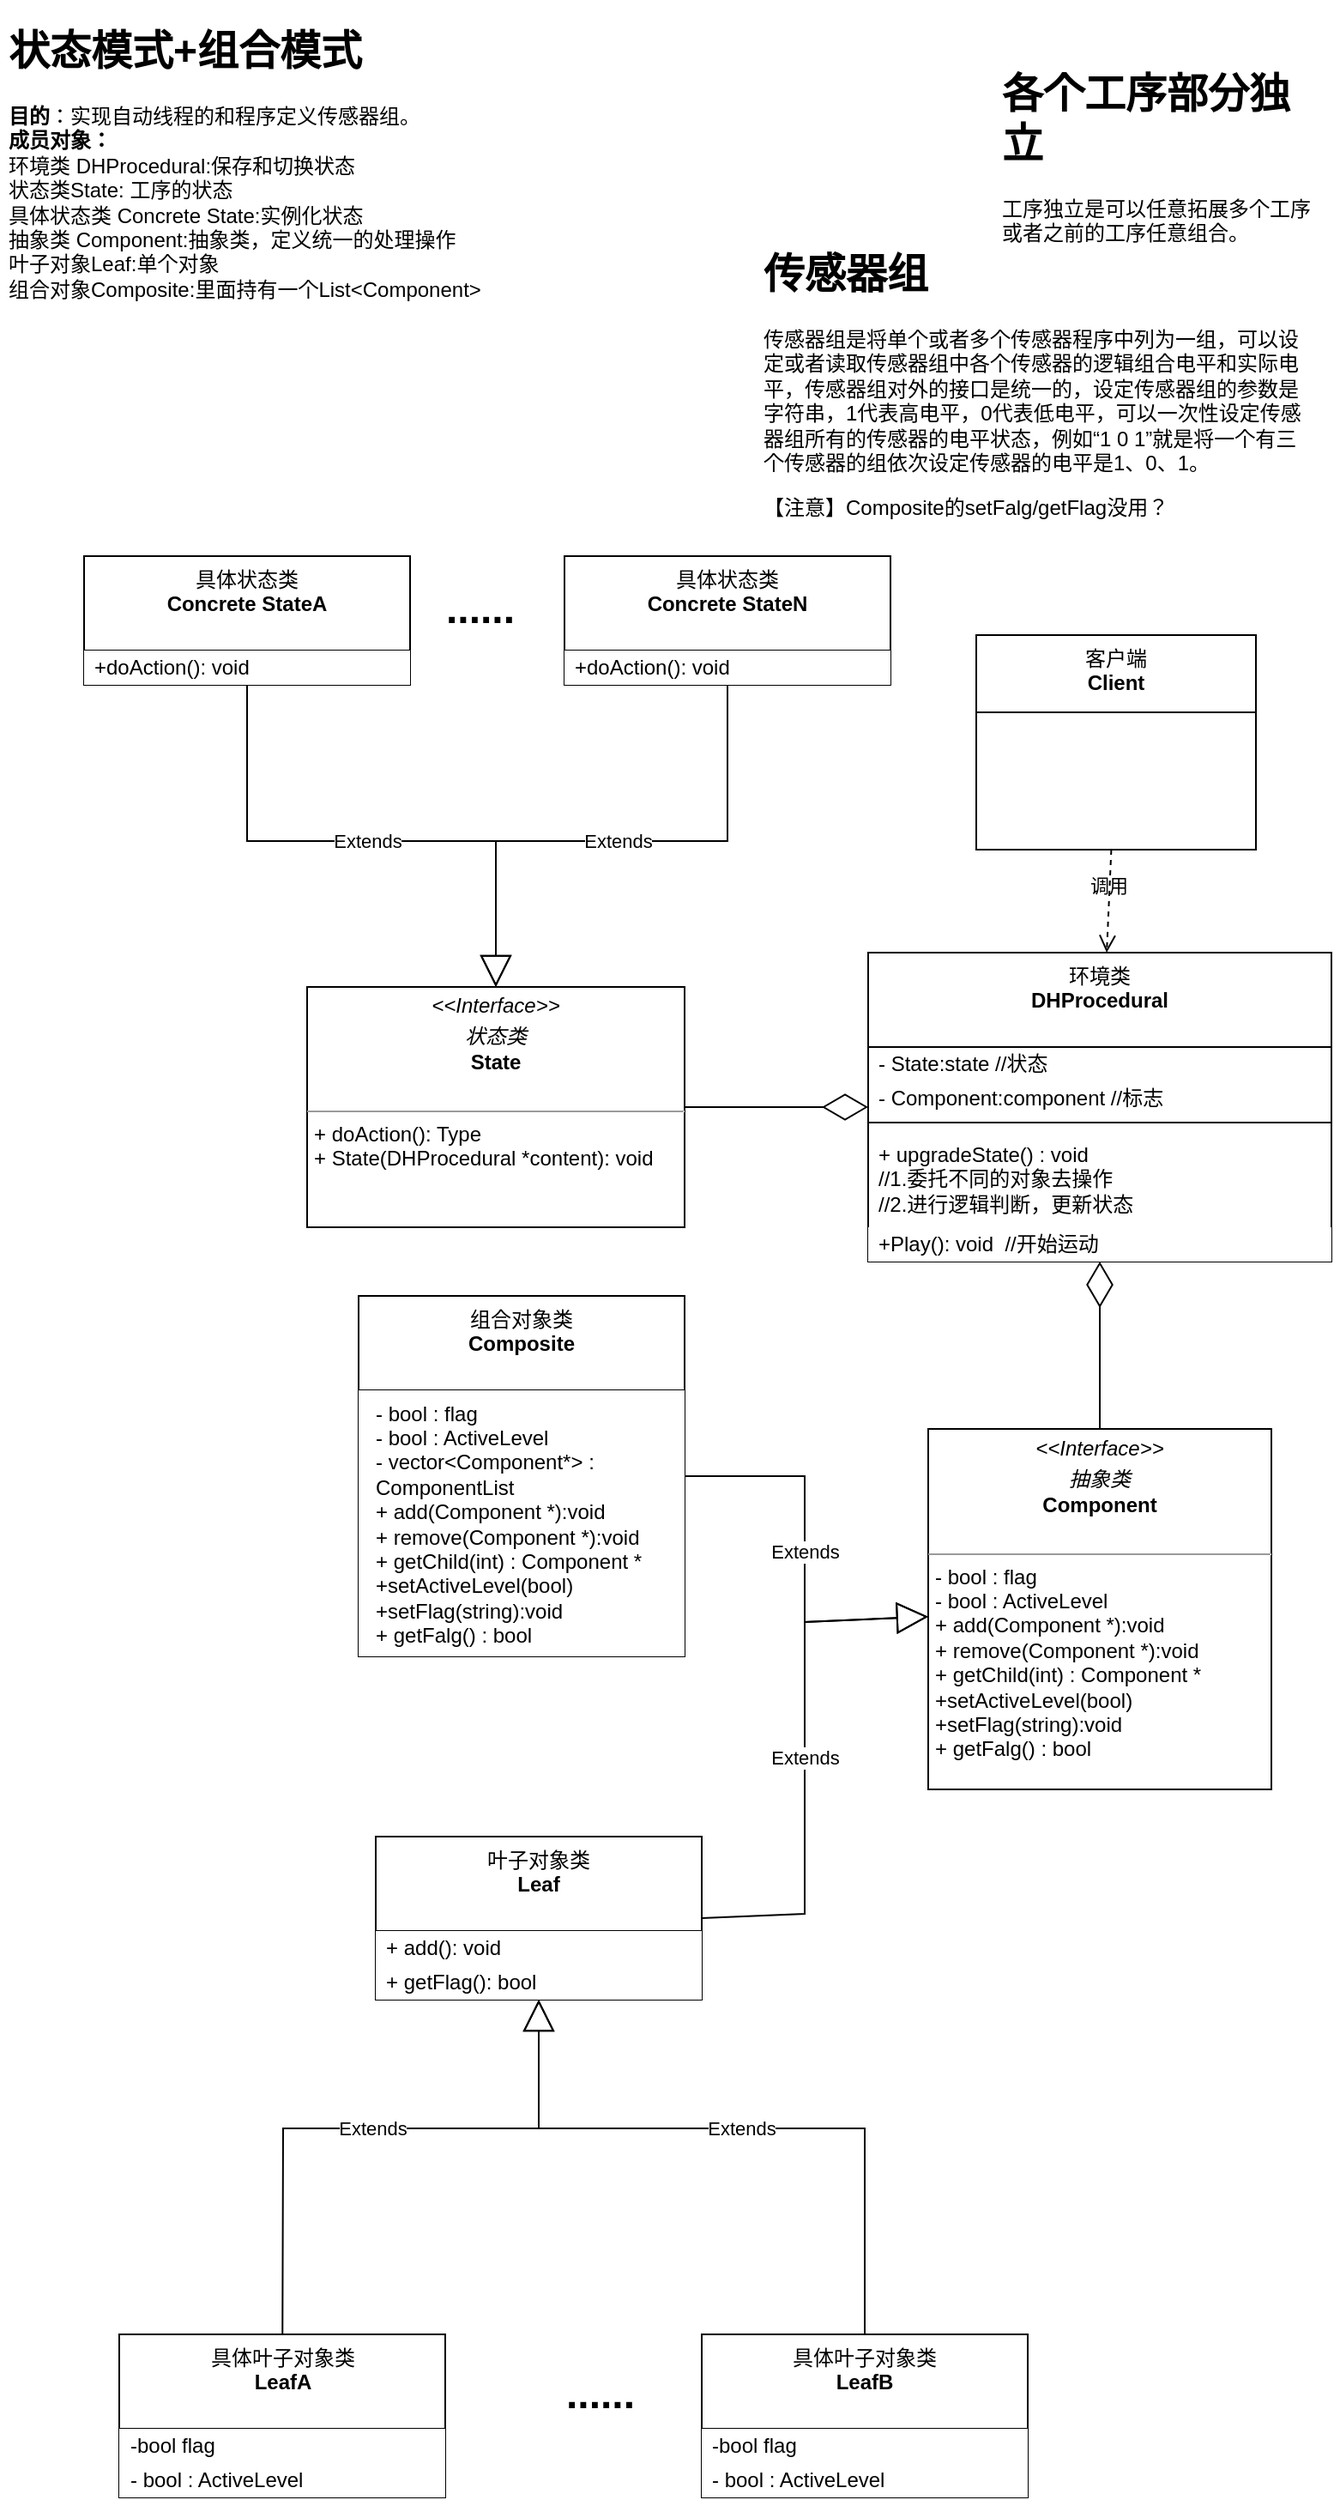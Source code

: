<mxfile version="21.3.3" type="github">
  <diagram id="C5RBs43oDa-KdzZeNtuy" name="Page-1">
    <mxGraphModel dx="1070" dy="994" grid="1" gridSize="10" guides="1" tooltips="1" connect="1" arrows="1" fold="1" page="1" pageScale="1" pageWidth="827" pageHeight="1169" math="0" shadow="0">
      <root>
        <mxCell id="WIyWlLk6GJQsqaUBKTNV-0" />
        <mxCell id="WIyWlLk6GJQsqaUBKTNV-1" parent="WIyWlLk6GJQsqaUBKTNV-0" />
        <mxCell id="ru7NdLou58xo1xpjUCot-0" value="&lt;h1&gt;状态模式+组合模式&lt;/h1&gt;&lt;div&gt;&lt;b&gt;目的&lt;/b&gt;：实现自动线程的和程序定义传感器组。&lt;/div&gt;&lt;div&gt;&lt;b&gt;成员对象：&lt;/b&gt;&lt;/div&gt;&lt;div&gt;环境类 DHProcedural:保存和切换状态&lt;/div&gt;&lt;div&gt;状态类State: 工序的状态&lt;/div&gt;&lt;div&gt;具体状态类 Concrete State:实例化状态&lt;/div&gt;&lt;div&gt;抽象类 Component:抽象类，定义统一的处理操作&lt;/div&gt;&lt;div&gt;叶子对象Leaf:单个对象&lt;/div&gt;&lt;div&gt;组合对象Composite:里面持有一个List&amp;lt;Component&amp;gt;&lt;/div&gt;" style="text;html=1;strokeColor=none;fillColor=none;spacing=5;spacingTop=-20;whiteSpace=wrap;overflow=hidden;rounded=0;" vertex="1" parent="WIyWlLk6GJQsqaUBKTNV-1">
          <mxGeometry x="41" y="40" width="329" height="170" as="geometry" />
        </mxCell>
        <mxCell id="ru7NdLou58xo1xpjUCot-1" value="&lt;h1&gt;各个工序部分独立&lt;br&gt;&lt;/h1&gt;&lt;p&gt;工序独立是可以任意拓展多个工序或者之前的工序任意组合。&lt;br&gt;&lt;/p&gt;" style="text;html=1;strokeColor=none;fillColor=none;spacing=5;spacingTop=-20;whiteSpace=wrap;overflow=hidden;rounded=0;" vertex="1" parent="WIyWlLk6GJQsqaUBKTNV-1">
          <mxGeometry x="620" y="65" width="190" height="120" as="geometry" />
        </mxCell>
        <mxCell id="ru7NdLou58xo1xpjUCot-2" value="&lt;h1&gt;传感器组&lt;br&gt;&lt;/h1&gt;传感器组是将单个或者多个传感器程序中列为一组，可以设定或者读取传感器组中各个传感器的逻辑组合电平和实际电平，传感器组对外的接口是统一的，设定传感器组的参数是字符串，1代表高电平，0代表低电平，可以一次性设定传感器组所有的传感器的电平状态，例如“1 0 1”就是将一个有三个传感器的组依次设定传感器的电平是1、0、1。&lt;p&gt;【注意】Composite的setFalg/getFlag没用？&lt;/p&gt;" style="text;html=1;strokeColor=none;fillColor=none;spacing=5;spacingTop=-20;whiteSpace=wrap;overflow=hidden;rounded=0;" vertex="1" parent="WIyWlLk6GJQsqaUBKTNV-1">
          <mxGeometry x="481" y="170" width="329" height="195" as="geometry" />
        </mxCell>
        <mxCell id="ru7NdLou58xo1xpjUCot-7" value="环境类&lt;br&gt;&lt;b&gt;DHProcedural&lt;/b&gt;" style="swimlane;fontStyle=0;align=center;verticalAlign=top;childLayout=stackLayout;horizontal=1;startSize=55;horizontalStack=0;resizeParent=1;resizeParentMax=0;resizeLast=0;collapsible=0;marginBottom=0;html=1;whiteSpace=wrap;" vertex="1" parent="WIyWlLk6GJQsqaUBKTNV-1">
          <mxGeometry x="547" y="585" width="270" height="180" as="geometry" />
        </mxCell>
        <mxCell id="ru7NdLou58xo1xpjUCot-9" value="- State:state&lt;span style=&quot;white-space: pre;&quot;&gt;	&lt;/span&gt;//状态" style="text;html=1;strokeColor=none;fillColor=none;align=left;verticalAlign=middle;spacingLeft=4;spacingRight=4;overflow=hidden;rotatable=0;points=[[0,0.5],[1,0.5]];portConstraint=eastwest;whiteSpace=wrap;" vertex="1" parent="ru7NdLou58xo1xpjUCot-7">
          <mxGeometry y="55" width="270" height="20" as="geometry" />
        </mxCell>
        <mxCell id="ru7NdLou58xo1xpjUCot-10" value="&lt;font color=&quot;#000000&quot;&gt;- Component:component&lt;span style=&quot;white-space: pre;&quot;&gt;	&lt;/span&gt;//标志&lt;/font&gt;" style="text;html=1;strokeColor=none;fillColor=none;align=left;verticalAlign=middle;spacingLeft=4;spacingRight=4;overflow=hidden;rotatable=0;points=[[0,0.5],[1,0.5]];portConstraint=eastwest;fontColor=#808080;whiteSpace=wrap;" vertex="1" parent="ru7NdLou58xo1xpjUCot-7">
          <mxGeometry y="75" width="270" height="20" as="geometry" />
        </mxCell>
        <mxCell id="ru7NdLou58xo1xpjUCot-12" value="" style="line;strokeWidth=1;fillColor=none;align=left;verticalAlign=middle;spacingTop=-1;spacingLeft=3;spacingRight=3;rotatable=0;labelPosition=right;points=[];portConstraint=eastwest;" vertex="1" parent="ru7NdLou58xo1xpjUCot-7">
          <mxGeometry y="95" width="270" height="8" as="geometry" />
        </mxCell>
        <mxCell id="ru7NdLou58xo1xpjUCot-14" value="+ upgradeState() : void&lt;br&gt;//1.委托不同的对象去操作&lt;br&gt;//2.进行逻辑判断，更新状态" style="text;html=1;strokeColor=none;fillColor=none;align=left;verticalAlign=middle;spacingLeft=4;spacingRight=4;overflow=hidden;rotatable=0;points=[[0,0.5],[1,0.5]];portConstraint=eastwest;whiteSpace=wrap;" vertex="1" parent="ru7NdLou58xo1xpjUCot-7">
          <mxGeometry y="103" width="270" height="57" as="geometry" />
        </mxCell>
        <mxCell id="ru7NdLou58xo1xpjUCot-15" value="+Play(): void&lt;span style=&quot;white-space: pre;&quot;&gt;	&lt;/span&gt;&lt;span style=&quot;white-space: pre;&quot;&gt;	&lt;/span&gt;//开始运动" style="text;html=1;strokeColor=none;fillColor=default;align=left;verticalAlign=middle;spacingLeft=4;spacingRight=4;overflow=hidden;rotatable=0;points=[[0,0.5],[1,0.5]];portConstraint=eastwest;whiteSpace=wrap;" vertex="1" parent="ru7NdLou58xo1xpjUCot-7">
          <mxGeometry y="160" width="270" height="20" as="geometry" />
        </mxCell>
        <mxCell id="ru7NdLou58xo1xpjUCot-16" value="客户端&lt;br&gt;&lt;b&gt;Client&lt;/b&gt;" style="swimlane;fontStyle=0;align=center;verticalAlign=top;childLayout=stackLayout;horizontal=1;startSize=45;horizontalStack=0;resizeParent=1;resizeParentMax=0;resizeLast=0;collapsible=0;marginBottom=0;html=1;whiteSpace=wrap;" vertex="1" parent="WIyWlLk6GJQsqaUBKTNV-1">
          <mxGeometry x="610" y="400" width="163" height="125" as="geometry" />
        </mxCell>
        <mxCell id="ru7NdLou58xo1xpjUCot-22" value="调用" style="endArrow=open;startArrow=none;endFill=0;startFill=0;endSize=8;html=1;verticalAlign=bottom;dashed=1;labelBackgroundColor=none;rounded=0;" edge="1" parent="WIyWlLk6GJQsqaUBKTNV-1" source="ru7NdLou58xo1xpjUCot-16" target="ru7NdLou58xo1xpjUCot-7">
          <mxGeometry width="160" relative="1" as="geometry">
            <mxPoint x="870" y="875" as="sourcePoint" />
            <mxPoint x="1030" y="875" as="targetPoint" />
          </mxGeometry>
        </mxCell>
        <mxCell id="ru7NdLou58xo1xpjUCot-23" value="具体状态类&lt;br&gt;&lt;b&gt;Concrete StateA&lt;/b&gt;" style="swimlane;fontStyle=0;align=center;verticalAlign=top;childLayout=stackLayout;horizontal=1;startSize=55;horizontalStack=0;resizeParent=1;resizeParentMax=0;resizeLast=0;collapsible=0;marginBottom=0;html=1;whiteSpace=wrap;" vertex="1" parent="WIyWlLk6GJQsqaUBKTNV-1">
          <mxGeometry x="90" y="354" width="190" height="75" as="geometry" />
        </mxCell>
        <mxCell id="ru7NdLou58xo1xpjUCot-28" value="+doAction(): void&lt;span style=&quot;white-space: pre;&quot;&gt;	&lt;/span&gt;&lt;span style=&quot;white-space: pre;&quot;&gt;	&lt;/span&gt;" style="text;html=1;strokeColor=none;fillColor=default;align=left;verticalAlign=middle;spacingLeft=4;spacingRight=4;overflow=hidden;rotatable=0;points=[[0,0.5],[1,0.5]];portConstraint=eastwest;whiteSpace=wrap;" vertex="1" parent="ru7NdLou58xo1xpjUCot-23">
          <mxGeometry y="55" width="190" height="20" as="geometry" />
        </mxCell>
        <mxCell id="ru7NdLou58xo1xpjUCot-29" value="&lt;p style=&quot;margin:0px;margin-top:4px;text-align:center;&quot;&gt;&lt;i&gt;&amp;lt;&amp;lt;Interface&amp;gt;&amp;gt;&lt;/i&gt;&lt;/p&gt;&lt;p style=&quot;margin:0px;margin-top:4px;text-align:center;&quot;&gt;&lt;i&gt;状态类&lt;br&gt;&lt;/i&gt;&lt;b&gt;State&lt;/b&gt;&lt;/p&gt;&lt;p style=&quot;margin:0px;margin-left:4px;&quot;&gt;&lt;br&gt;&lt;/p&gt;&lt;hr size=&quot;1&quot;&gt;&lt;p style=&quot;margin:0px;margin-left:4px;&quot;&gt;+ doAction(): Type&lt;br&gt;+ State(&lt;span style=&quot;border-color: var(--border-color); text-align: center;&quot;&gt;DHProcedural *content&lt;/span&gt;): void&lt;/p&gt;" style="verticalAlign=top;align=left;overflow=fill;fontSize=12;fontFamily=Helvetica;html=1;whiteSpace=wrap;" vertex="1" parent="WIyWlLk6GJQsqaUBKTNV-1">
          <mxGeometry x="220" y="605" width="220" height="140" as="geometry" />
        </mxCell>
        <mxCell id="ru7NdLou58xo1xpjUCot-30" value="" style="endArrow=diamondThin;endFill=0;endSize=24;html=1;rounded=0;" edge="1" parent="WIyWlLk6GJQsqaUBKTNV-1" source="ru7NdLou58xo1xpjUCot-29" target="ru7NdLou58xo1xpjUCot-7">
          <mxGeometry width="160" relative="1" as="geometry">
            <mxPoint x="680" y="1060" as="sourcePoint" />
            <mxPoint x="840" y="1060" as="targetPoint" />
          </mxGeometry>
        </mxCell>
        <mxCell id="ru7NdLou58xo1xpjUCot-31" value="具体状态类&lt;br&gt;&lt;b&gt;Concrete StateN&lt;/b&gt;" style="swimlane;fontStyle=0;align=center;verticalAlign=top;childLayout=stackLayout;horizontal=1;startSize=55;horizontalStack=0;resizeParent=1;resizeParentMax=0;resizeLast=0;collapsible=0;marginBottom=0;html=1;whiteSpace=wrap;" vertex="1" parent="WIyWlLk6GJQsqaUBKTNV-1">
          <mxGeometry x="370" y="354" width="190" height="75" as="geometry" />
        </mxCell>
        <mxCell id="ru7NdLou58xo1xpjUCot-32" value="+doAction(): void&lt;span style=&quot;white-space: pre;&quot;&gt;	&lt;/span&gt;&lt;span style=&quot;white-space: pre;&quot;&gt;	&lt;/span&gt;" style="text;html=1;strokeColor=none;fillColor=default;align=left;verticalAlign=middle;spacingLeft=4;spacingRight=4;overflow=hidden;rotatable=0;points=[[0,0.5],[1,0.5]];portConstraint=eastwest;whiteSpace=wrap;" vertex="1" parent="ru7NdLou58xo1xpjUCot-31">
          <mxGeometry y="55" width="190" height="20" as="geometry" />
        </mxCell>
        <mxCell id="ru7NdLou58xo1xpjUCot-33" value="......" style="text;html=1;strokeColor=none;fillColor=none;align=center;verticalAlign=middle;whiteSpace=wrap;rounded=0;direction=west;rotation=0;fontStyle=1;fontSize=24;spacing=8;" vertex="1" parent="WIyWlLk6GJQsqaUBKTNV-1">
          <mxGeometry x="280" y="340" width="82" height="89" as="geometry" />
        </mxCell>
        <mxCell id="ru7NdLou58xo1xpjUCot-34" value="Extends" style="endArrow=block;endSize=16;endFill=0;html=1;rounded=0;entryX=0.5;entryY=0;entryDx=0;entryDy=0;" edge="1" parent="WIyWlLk6GJQsqaUBKTNV-1" source="ru7NdLou58xo1xpjUCot-23" target="ru7NdLou58xo1xpjUCot-29">
          <mxGeometry width="160" relative="1" as="geometry">
            <mxPoint x="370" y="590" as="sourcePoint" />
            <mxPoint x="370" y="600" as="targetPoint" />
            <Array as="points">
              <mxPoint x="185" y="520" />
              <mxPoint x="330" y="520" />
            </Array>
          </mxGeometry>
        </mxCell>
        <mxCell id="ru7NdLou58xo1xpjUCot-36" value="Extends" style="endArrow=block;endSize=16;endFill=0;html=1;rounded=0;entryX=0.5;entryY=0;entryDx=0;entryDy=0;" edge="1" parent="WIyWlLk6GJQsqaUBKTNV-1" source="ru7NdLou58xo1xpjUCot-31" target="ru7NdLou58xo1xpjUCot-29">
          <mxGeometry width="160" relative="1" as="geometry">
            <mxPoint x="390" y="580" as="sourcePoint" />
            <mxPoint x="570" y="350" as="targetPoint" />
            <Array as="points">
              <mxPoint x="465" y="520" />
              <mxPoint x="330" y="520" />
            </Array>
          </mxGeometry>
        </mxCell>
        <mxCell id="ru7NdLou58xo1xpjUCot-37" value="&lt;p style=&quot;margin:0px;margin-top:4px;text-align:center;&quot;&gt;&lt;i&gt;&amp;lt;&amp;lt;Interface&amp;gt;&amp;gt;&lt;/i&gt;&lt;/p&gt;&lt;p style=&quot;margin:0px;margin-top:4px;text-align:center;&quot;&gt;&lt;i&gt;抽象类&lt;br&gt;&lt;/i&gt;&lt;b&gt;Component&lt;/b&gt;&lt;/p&gt;&lt;p style=&quot;margin:0px;margin-left:4px;&quot;&gt;&lt;br&gt;&lt;/p&gt;&lt;hr size=&quot;1&quot;&gt;&lt;p style=&quot;margin:0px;margin-left:4px;&quot;&gt;- bool : flag&lt;/p&gt;&lt;p style=&quot;margin:0px;margin-left:4px;&quot;&gt;- bool : ActiveLevel&lt;/p&gt;&lt;p style=&quot;margin:0px;margin-left:4px;&quot;&gt;+ add(Component *):void&lt;/p&gt;&lt;p style=&quot;margin:0px;margin-left:4px;&quot;&gt;+ remove(Component *):void&lt;/p&gt;&lt;p style=&quot;margin:0px;margin-left:4px;&quot;&gt;+ getChild(int) : Component *&lt;/p&gt;&lt;p style=&quot;margin:0px;margin-left:4px;&quot;&gt;+setActiveLevel(bool)&lt;/p&gt;&lt;p style=&quot;margin:0px;margin-left:4px;&quot;&gt;+setFlag(string):void&lt;/p&gt;&lt;p style=&quot;margin:0px;margin-left:4px;&quot;&gt;+ getFalg() : bool&lt;br&gt;&lt;/p&gt;" style="verticalAlign=top;align=left;overflow=fill;fontSize=12;fontFamily=Helvetica;html=1;whiteSpace=wrap;" vertex="1" parent="WIyWlLk6GJQsqaUBKTNV-1">
          <mxGeometry x="582" y="862.5" width="200" height="210" as="geometry" />
        </mxCell>
        <mxCell id="ru7NdLou58xo1xpjUCot-38" value="" style="endArrow=diamondThin;endFill=0;endSize=24;html=1;rounded=0;" edge="1" parent="WIyWlLk6GJQsqaUBKTNV-1" source="ru7NdLou58xo1xpjUCot-37" target="ru7NdLou58xo1xpjUCot-7">
          <mxGeometry width="160" relative="1" as="geometry">
            <mxPoint x="480" y="675" as="sourcePoint" />
            <mxPoint x="460" y="775" as="targetPoint" />
            <Array as="points" />
          </mxGeometry>
        </mxCell>
        <mxCell id="ru7NdLou58xo1xpjUCot-39" value="组合对象类&lt;br&gt;&lt;b&gt;Composite&lt;/b&gt;" style="swimlane;fontStyle=0;align=center;verticalAlign=top;childLayout=stackLayout;horizontal=1;startSize=55;horizontalStack=0;resizeParent=1;resizeParentMax=0;resizeLast=0;collapsible=0;marginBottom=0;html=1;whiteSpace=wrap;" vertex="1" parent="WIyWlLk6GJQsqaUBKTNV-1">
          <mxGeometry x="250" y="785" width="190" height="210" as="geometry" />
        </mxCell>
        <mxCell id="ru7NdLou58xo1xpjUCot-40" value="&lt;p style=&quot;border-color: var(--border-color); margin: 0px 0px 0px 4px;&quot;&gt;- bool : flag&lt;/p&gt;&lt;p style=&quot;border-color: var(--border-color); margin: 0px 0px 0px 4px;&quot;&gt;- bool : ActiveLevel&lt;/p&gt;&lt;p style=&quot;border-color: var(--border-color); margin: 0px 0px 0px 4px;&quot;&gt;- vector&amp;lt;Component*&amp;gt; : ComponentList&lt;/p&gt;&lt;p style=&quot;border-color: var(--border-color); margin: 0px 0px 0px 4px;&quot;&gt;+ add(Component *):void&lt;/p&gt;&lt;p style=&quot;border-color: var(--border-color); margin: 0px 0px 0px 4px;&quot;&gt;+ remove(Component *):void&lt;/p&gt;&lt;p style=&quot;border-color: var(--border-color); margin: 0px 0px 0px 4px;&quot;&gt;+ getChild(int) : Component *&lt;/p&gt;&lt;p style=&quot;border-color: var(--border-color); margin: 0px 0px 0px 4px;&quot;&gt;+setActiveLevel(bool)&lt;/p&gt;&lt;p style=&quot;border-color: var(--border-color); margin: 0px 0px 0px 4px;&quot;&gt;+setFlag(string):void&lt;/p&gt;&lt;p style=&quot;border-color: var(--border-color); margin: 0px 0px 0px 4px;&quot;&gt;+ getFalg() : bool&lt;/p&gt;" style="text;html=1;strokeColor=none;fillColor=default;align=left;verticalAlign=middle;spacingLeft=4;spacingRight=4;overflow=hidden;rotatable=0;points=[[0,0.5],[1,0.5]];portConstraint=eastwest;whiteSpace=wrap;" vertex="1" parent="ru7NdLou58xo1xpjUCot-39">
          <mxGeometry y="55" width="190" height="155" as="geometry" />
        </mxCell>
        <mxCell id="ru7NdLou58xo1xpjUCot-41" value="Extends" style="endArrow=block;endSize=16;endFill=0;html=1;rounded=0;" edge="1" parent="WIyWlLk6GJQsqaUBKTNV-1" source="ru7NdLou58xo1xpjUCot-39" target="ru7NdLou58xo1xpjUCot-37">
          <mxGeometry width="160" relative="1" as="geometry">
            <mxPoint x="40" y="794" as="sourcePoint" />
            <mxPoint x="270" y="685" as="targetPoint" />
            <Array as="points">
              <mxPoint x="510" y="890" />
              <mxPoint x="510" y="975" />
            </Array>
          </mxGeometry>
        </mxCell>
        <mxCell id="ru7NdLou58xo1xpjUCot-42" value="叶子对象类&lt;br&gt;&lt;b&gt;Leaf&lt;/b&gt;" style="swimlane;fontStyle=0;align=center;verticalAlign=top;childLayout=stackLayout;horizontal=1;startSize=55;horizontalStack=0;resizeParent=1;resizeParentMax=0;resizeLast=0;collapsible=0;marginBottom=0;html=1;whiteSpace=wrap;" vertex="1" parent="WIyWlLk6GJQsqaUBKTNV-1">
          <mxGeometry x="260" y="1100" width="190" height="95" as="geometry" />
        </mxCell>
        <mxCell id="ru7NdLou58xo1xpjUCot-43" value="+ add(): void&lt;span style=&quot;white-space: pre;&quot;&gt;	&lt;/span&gt;&lt;span style=&quot;white-space: pre;&quot;&gt;	&lt;/span&gt;" style="text;html=1;strokeColor=none;fillColor=default;align=left;verticalAlign=middle;spacingLeft=4;spacingRight=4;overflow=hidden;rotatable=0;points=[[0,0.5],[1,0.5]];portConstraint=eastwest;whiteSpace=wrap;" vertex="1" parent="ru7NdLou58xo1xpjUCot-42">
          <mxGeometry y="55" width="190" height="20" as="geometry" />
        </mxCell>
        <mxCell id="ru7NdLou58xo1xpjUCot-44" value="+ getFlag(): bool" style="text;html=1;strokeColor=none;fillColor=default;align=left;verticalAlign=middle;spacingLeft=4;spacingRight=4;overflow=hidden;rotatable=0;points=[[0,0.5],[1,0.5]];portConstraint=eastwest;whiteSpace=wrap;" vertex="1" parent="ru7NdLou58xo1xpjUCot-42">
          <mxGeometry y="75" width="190" height="20" as="geometry" />
        </mxCell>
        <mxCell id="ru7NdLou58xo1xpjUCot-45" value="具体叶子对象类&lt;br&gt;&lt;b&gt;LeafA&lt;/b&gt;" style="swimlane;fontStyle=0;align=center;verticalAlign=top;childLayout=stackLayout;horizontal=1;startSize=55;horizontalStack=0;resizeParent=1;resizeParentMax=0;resizeLast=0;collapsible=0;marginBottom=0;html=1;whiteSpace=wrap;" vertex="1" parent="WIyWlLk6GJQsqaUBKTNV-1">
          <mxGeometry x="110.5" y="1390" width="190" height="95" as="geometry" />
        </mxCell>
        <mxCell id="ru7NdLou58xo1xpjUCot-47" value="-bool flag" style="text;html=1;strokeColor=none;fillColor=default;align=left;verticalAlign=middle;spacingLeft=4;spacingRight=4;overflow=hidden;rotatable=0;points=[[0,0.5],[1,0.5]];portConstraint=eastwest;whiteSpace=wrap;" vertex="1" parent="ru7NdLou58xo1xpjUCot-45">
          <mxGeometry y="55" width="190" height="20" as="geometry" />
        </mxCell>
        <mxCell id="ru7NdLou58xo1xpjUCot-46" value="- bool : ActiveLevel" style="text;html=1;strokeColor=none;fillColor=default;align=left;verticalAlign=middle;spacingLeft=4;spacingRight=4;overflow=hidden;rotatable=0;points=[[0,0.5],[1,0.5]];portConstraint=eastwest;whiteSpace=wrap;" vertex="1" parent="ru7NdLou58xo1xpjUCot-45">
          <mxGeometry y="75" width="190" height="20" as="geometry" />
        </mxCell>
        <mxCell id="ru7NdLou58xo1xpjUCot-48" value="具体叶子对象类&lt;br&gt;&lt;b&gt;LeafB&lt;/b&gt;" style="swimlane;fontStyle=0;align=center;verticalAlign=top;childLayout=stackLayout;horizontal=1;startSize=55;horizontalStack=0;resizeParent=1;resizeParentMax=0;resizeLast=0;collapsible=0;marginBottom=0;html=1;whiteSpace=wrap;" vertex="1" parent="WIyWlLk6GJQsqaUBKTNV-1">
          <mxGeometry x="450" y="1390" width="190" height="95" as="geometry" />
        </mxCell>
        <mxCell id="ru7NdLou58xo1xpjUCot-52" value="-bool flag" style="text;html=1;strokeColor=none;fillColor=default;align=left;verticalAlign=middle;spacingLeft=4;spacingRight=4;overflow=hidden;rotatable=0;points=[[0,0.5],[1,0.5]];portConstraint=eastwest;whiteSpace=wrap;" vertex="1" parent="ru7NdLou58xo1xpjUCot-48">
          <mxGeometry y="55" width="190" height="20" as="geometry" />
        </mxCell>
        <mxCell id="ru7NdLou58xo1xpjUCot-53" value="- bool : ActiveLevel" style="text;html=1;strokeColor=none;fillColor=default;align=left;verticalAlign=middle;spacingLeft=4;spacingRight=4;overflow=hidden;rotatable=0;points=[[0,0.5],[1,0.5]];portConstraint=eastwest;whiteSpace=wrap;" vertex="1" parent="ru7NdLou58xo1xpjUCot-48">
          <mxGeometry y="75" width="190" height="20" as="geometry" />
        </mxCell>
        <mxCell id="ru7NdLou58xo1xpjUCot-51" value="......" style="text;html=1;strokeColor=none;fillColor=none;align=center;verticalAlign=middle;whiteSpace=wrap;rounded=0;direction=west;rotation=0;fontStyle=1;fontSize=24;spacing=8;" vertex="1" parent="WIyWlLk6GJQsqaUBKTNV-1">
          <mxGeometry x="350" y="1380" width="82" height="89" as="geometry" />
        </mxCell>
        <mxCell id="ru7NdLou58xo1xpjUCot-54" value="Extends" style="endArrow=block;endSize=16;endFill=0;html=1;rounded=0;entryX=0.5;entryY=1;entryDx=0;entryDy=0;" edge="1" parent="WIyWlLk6GJQsqaUBKTNV-1" source="ru7NdLou58xo1xpjUCot-45" target="ru7NdLou58xo1xpjUCot-42">
          <mxGeometry width="160" relative="1" as="geometry">
            <mxPoint x="390" y="894" as="sourcePoint" />
            <mxPoint x="582" y="942" as="targetPoint" />
            <Array as="points">
              <mxPoint x="206" y="1270" />
              <mxPoint x="355" y="1270" />
            </Array>
          </mxGeometry>
        </mxCell>
        <mxCell id="ru7NdLou58xo1xpjUCot-55" value="Extends" style="endArrow=block;endSize=16;endFill=0;html=1;rounded=0;entryX=0.5;entryY=1;entryDx=0;entryDy=0;" edge="1" parent="WIyWlLk6GJQsqaUBKTNV-1" source="ru7NdLou58xo1xpjUCot-48" target="ru7NdLou58xo1xpjUCot-42">
          <mxGeometry width="160" relative="1" as="geometry">
            <mxPoint x="390" y="894" as="sourcePoint" />
            <mxPoint x="582" y="942" as="targetPoint" />
            <Array as="points">
              <mxPoint x="545" y="1270" />
              <mxPoint x="355" y="1270" />
            </Array>
          </mxGeometry>
        </mxCell>
        <mxCell id="ru7NdLou58xo1xpjUCot-56" value="Extends" style="endArrow=block;endSize=16;endFill=0;html=1;rounded=0;exitX=1;exitY=0.5;exitDx=0;exitDy=0;" edge="1" parent="WIyWlLk6GJQsqaUBKTNV-1" source="ru7NdLou58xo1xpjUCot-42" target="ru7NdLou58xo1xpjUCot-37">
          <mxGeometry width="160" relative="1" as="geometry">
            <mxPoint x="400" y="910" as="sourcePoint" />
            <mxPoint x="582" y="947" as="targetPoint" />
            <Array as="points">
              <mxPoint x="510" y="1145" />
              <mxPoint x="510" y="975" />
            </Array>
          </mxGeometry>
        </mxCell>
      </root>
    </mxGraphModel>
  </diagram>
</mxfile>
